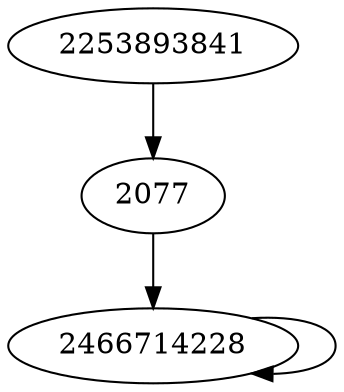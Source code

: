 digraph  {
2253893841;
2466714228;
2077;
2253893841 -> 2077;
2466714228 -> 2466714228;
2077 -> 2466714228;
}
